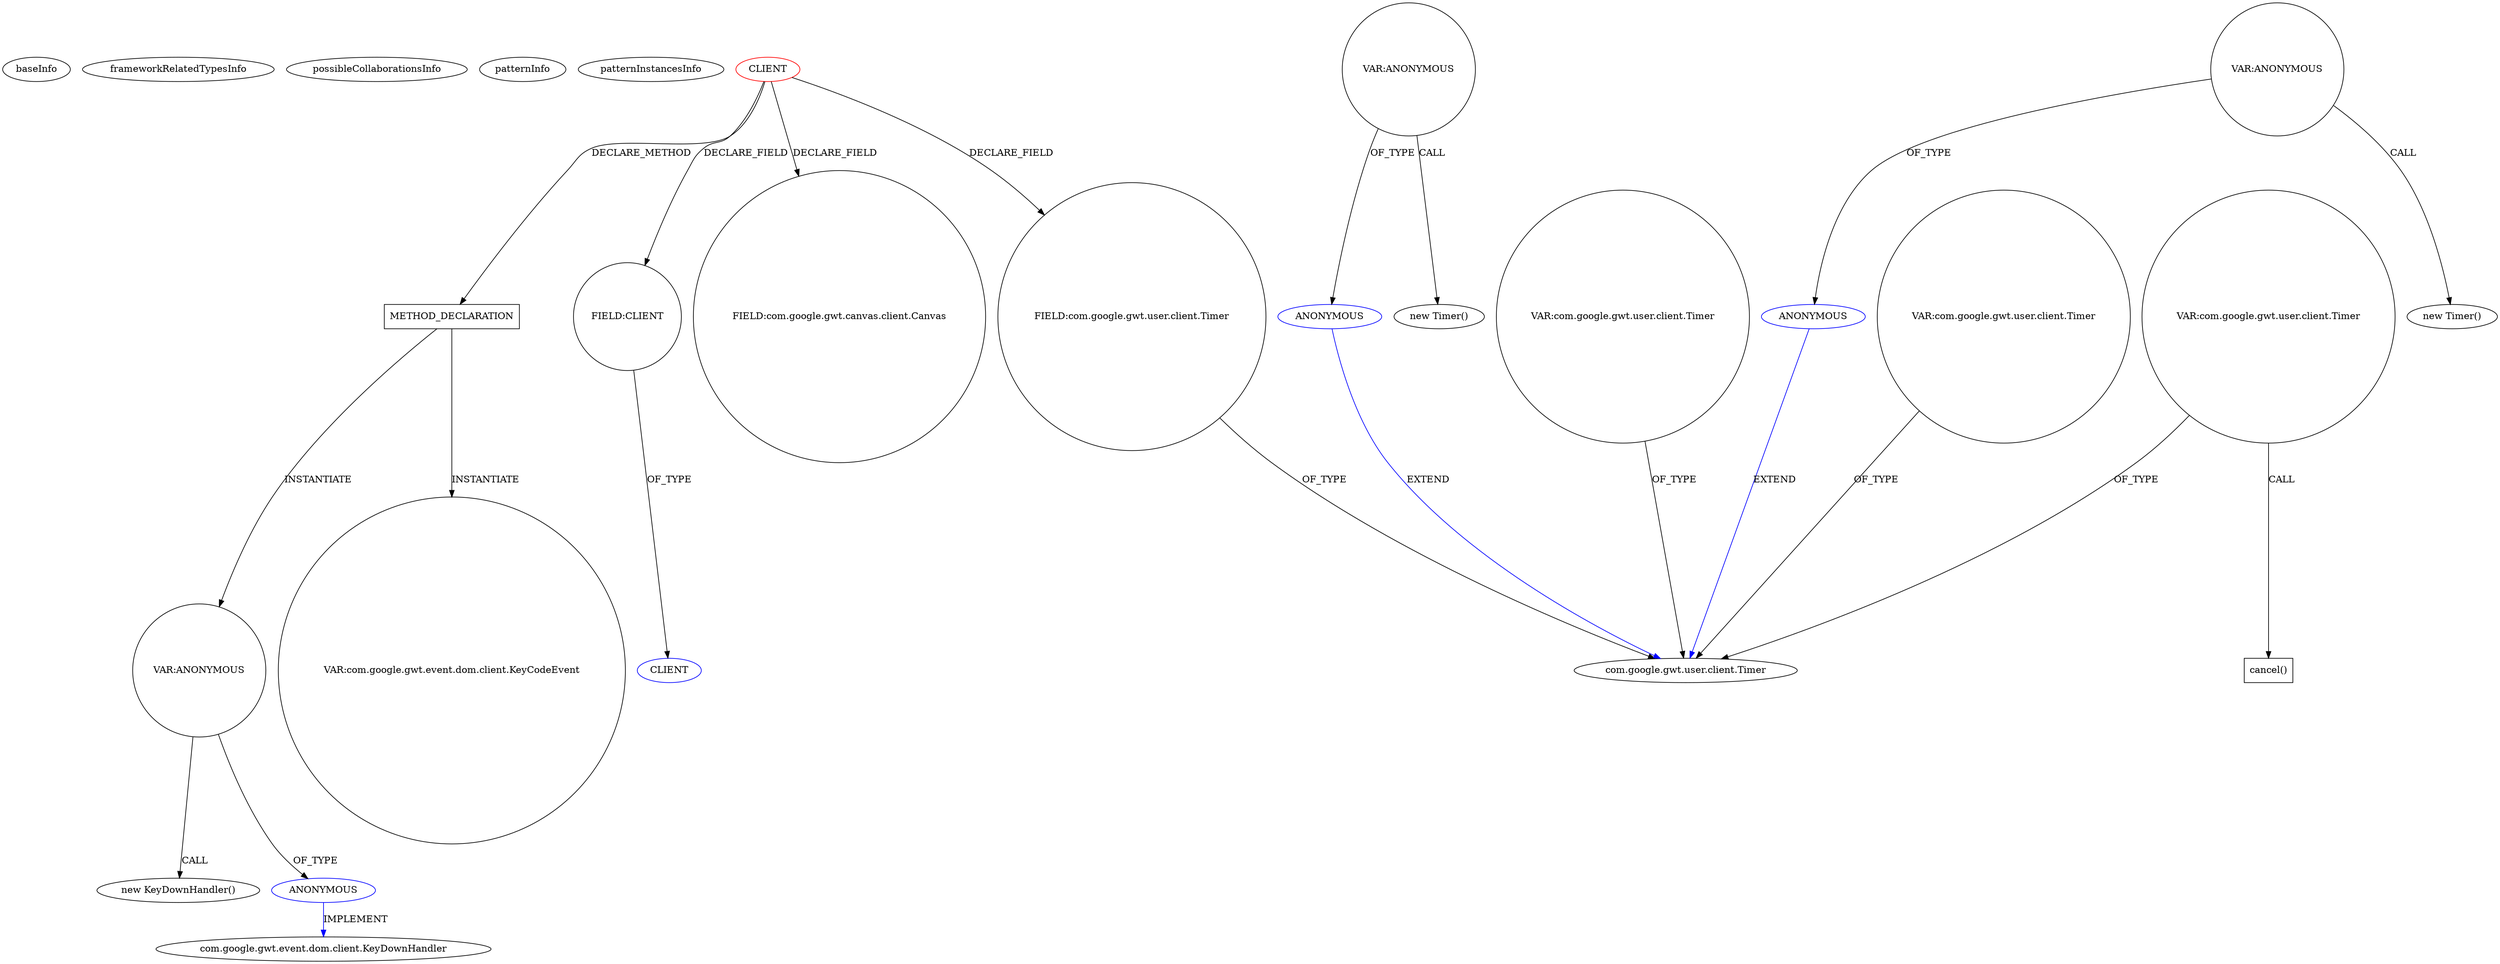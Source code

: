 digraph {
baseInfo[graphId=1829,category="pattern",isAnonymous=false,possibleRelation=false]
frameworkRelatedTypesInfo[]
possibleCollaborationsInfo[]
patternInfo[frequency=2.0,patternRootClient=0]
patternInstancesInfo[0="oussamazoghlami-TetrisGwt~/oussamazoghlami-TetrisGwt/TetrisGwt-master/Tetris/src/com/sfeir/tutorials/client/views/TetrisGameWidget.java~TetrisGameWidget~4245",1="lambourg-WebGallery~/lambourg-WebGallery/WebGallery-master/client/src/com/lambourg/webgallery/client/pictureview/PictureView.java~PictureView~3541"]
117[label="new KeyDownHandler()",vertexType="CONSTRUCTOR_CALL",isFrameworkType=false]
118[label="VAR:ANONYMOUS",vertexType="VARIABLE_EXPRESION",isFrameworkType=false,shape=circle]
119[label="ANONYMOUS",vertexType="REFERENCE_ANONYMOUS_DECLARATION",isFrameworkType=false,color=blue]
113[label="METHOD_DECLARATION",vertexType="CLIENT_METHOD_DECLARATION",isFrameworkType=false,shape=box]
0[label="CLIENT",vertexType="ROOT_CLIENT_CLASS_DECLARATION",isFrameworkType=false,color=red]
9[label="FIELD:com.google.gwt.user.client.Timer",vertexType="FIELD_DECLARATION",isFrameworkType=false,shape=circle]
2[label="FIELD:com.google.gwt.canvas.client.Canvas",vertexType="FIELD_DECLARATION",isFrameworkType=false,shape=circle]
6[label="FIELD:CLIENT",vertexType="FIELD_DECLARATION",isFrameworkType=false,shape=circle]
120[label="com.google.gwt.event.dom.client.KeyDownHandler",vertexType="FRAMEWORK_INTERFACE_TYPE",isFrameworkType=false]
121[label="VAR:com.google.gwt.event.dom.client.KeyCodeEvent",vertexType="VARIABLE_EXPRESION",isFrameworkType=false,shape=circle]
7[label="CLIENT",vertexType="REFERENCE_CLIENT_CLASS_DECLARATION",isFrameworkType=false,color=blue]
10[label="com.google.gwt.user.client.Timer",vertexType="FRAMEWORK_CLASS_TYPE",isFrameworkType=false]
86[label="ANONYMOUS",vertexType="REFERENCE_ANONYMOUS_DECLARATION",isFrameworkType=false,color=blue]
45[label="ANONYMOUS",vertexType="REFERENCE_ANONYMOUS_DECLARATION",isFrameworkType=false,color=blue]
105[label="VAR:com.google.gwt.user.client.Timer",vertexType="VARIABLE_EXPRESION",isFrameworkType=false,shape=circle]
31[label="VAR:com.google.gwt.user.client.Timer",vertexType="VARIABLE_EXPRESION",isFrameworkType=false,shape=circle]
51[label="VAR:com.google.gwt.user.client.Timer",vertexType="VARIABLE_EXPRESION",isFrameworkType=false,shape=circle]
85[label="VAR:ANONYMOUS",vertexType="VARIABLE_EXPRESION",isFrameworkType=false,shape=circle]
84[label="new Timer()",vertexType="CONSTRUCTOR_CALL",isFrameworkType=false]
44[label="VAR:ANONYMOUS",vertexType="VARIABLE_EXPRESION",isFrameworkType=false,shape=circle]
43[label="new Timer()",vertexType="CONSTRUCTOR_CALL",isFrameworkType=false]
52[label="cancel()",vertexType="INSIDE_CALL",isFrameworkType=false,shape=box]
9->10[label="OF_TYPE"]
118->117[label="CALL"]
113->121[label="INSTANTIATE"]
0->113[label="DECLARE_METHOD"]
44->43[label="CALL"]
0->9[label="DECLARE_FIELD"]
51->52[label="CALL"]
6->7[label="OF_TYPE"]
85->86[label="OF_TYPE"]
44->45[label="OF_TYPE"]
0->2[label="DECLARE_FIELD"]
31->10[label="OF_TYPE"]
86->10[label="EXTEND",color=blue]
0->6[label="DECLARE_FIELD"]
118->119[label="OF_TYPE"]
119->120[label="IMPLEMENT",color=blue]
51->10[label="OF_TYPE"]
113->118[label="INSTANTIATE"]
105->10[label="OF_TYPE"]
85->84[label="CALL"]
45->10[label="EXTEND",color=blue]
}
